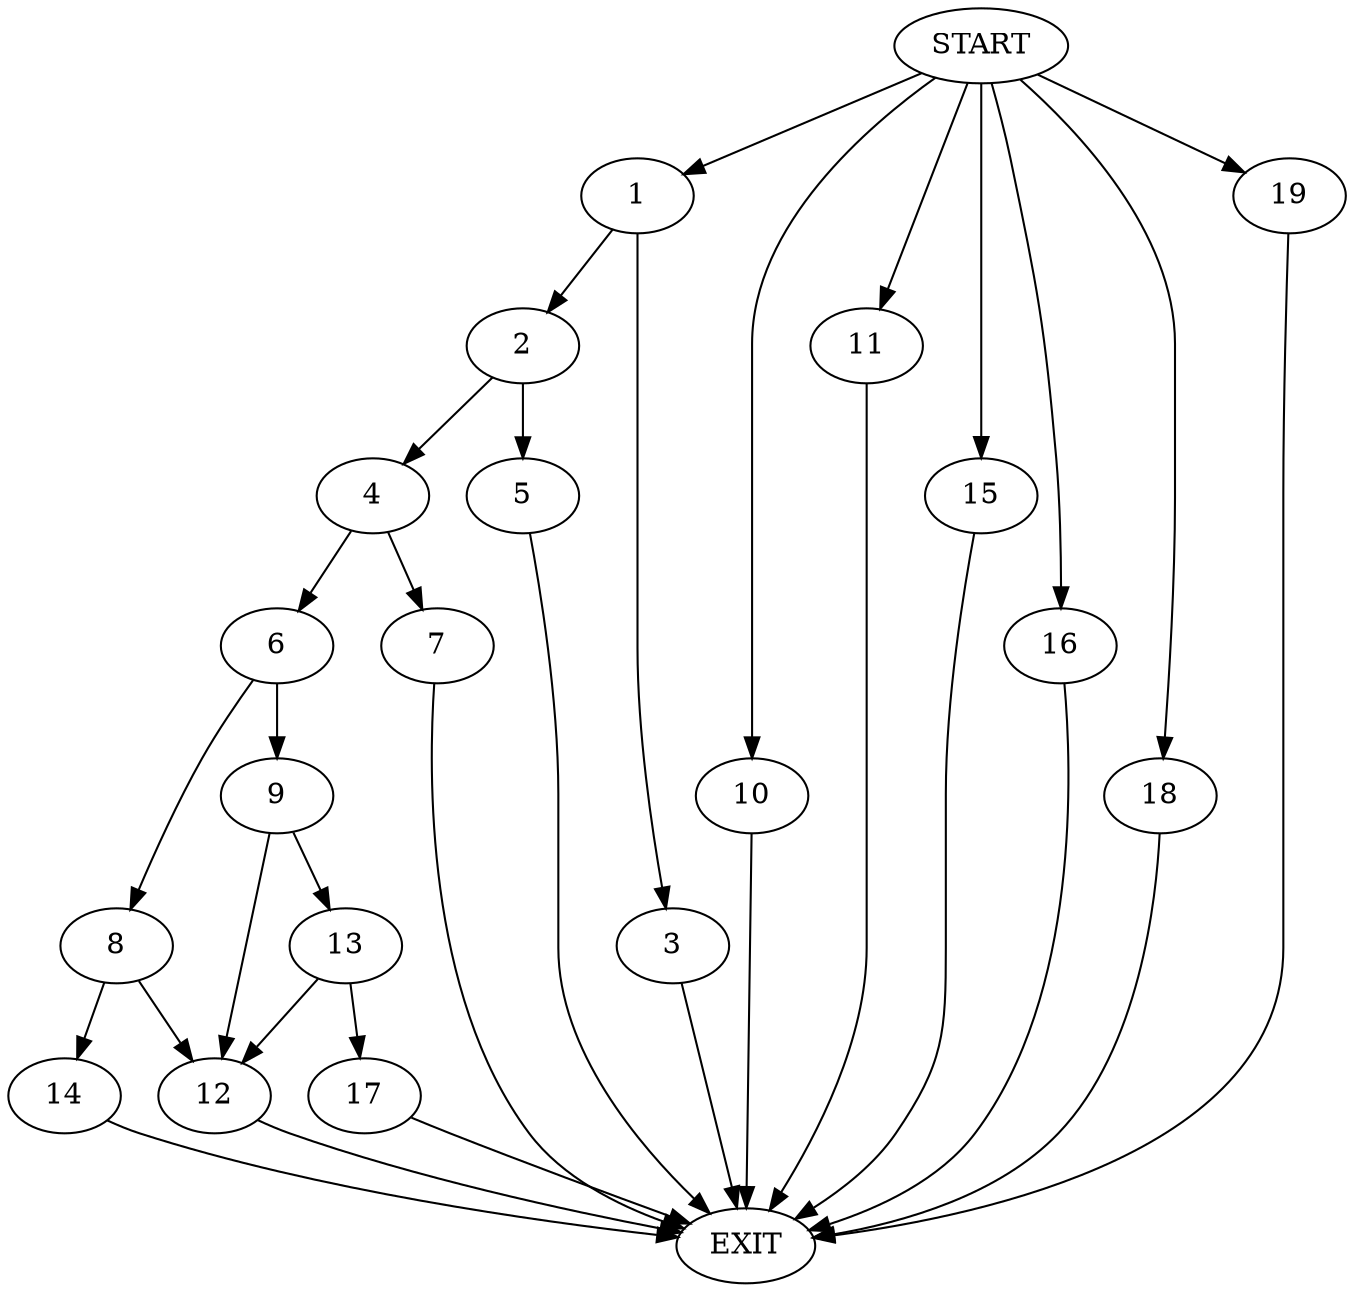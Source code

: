 digraph {
0 [label="START"]
20 [label="EXIT"]
0 -> 1
1 -> 2
1 -> 3
3 -> 20
2 -> 4
2 -> 5
4 -> 6
4 -> 7
5 -> 20
6 -> 8
6 -> 9
7 -> 20
0 -> 10
10 -> 20
0 -> 11
11 -> 20
9 -> 12
9 -> 13
8 -> 12
8 -> 14
14 -> 20
12 -> 20
0 -> 15
15 -> 20
0 -> 16
16 -> 20
13 -> 12
13 -> 17
17 -> 20
0 -> 18
18 -> 20
0 -> 19
19 -> 20
}
